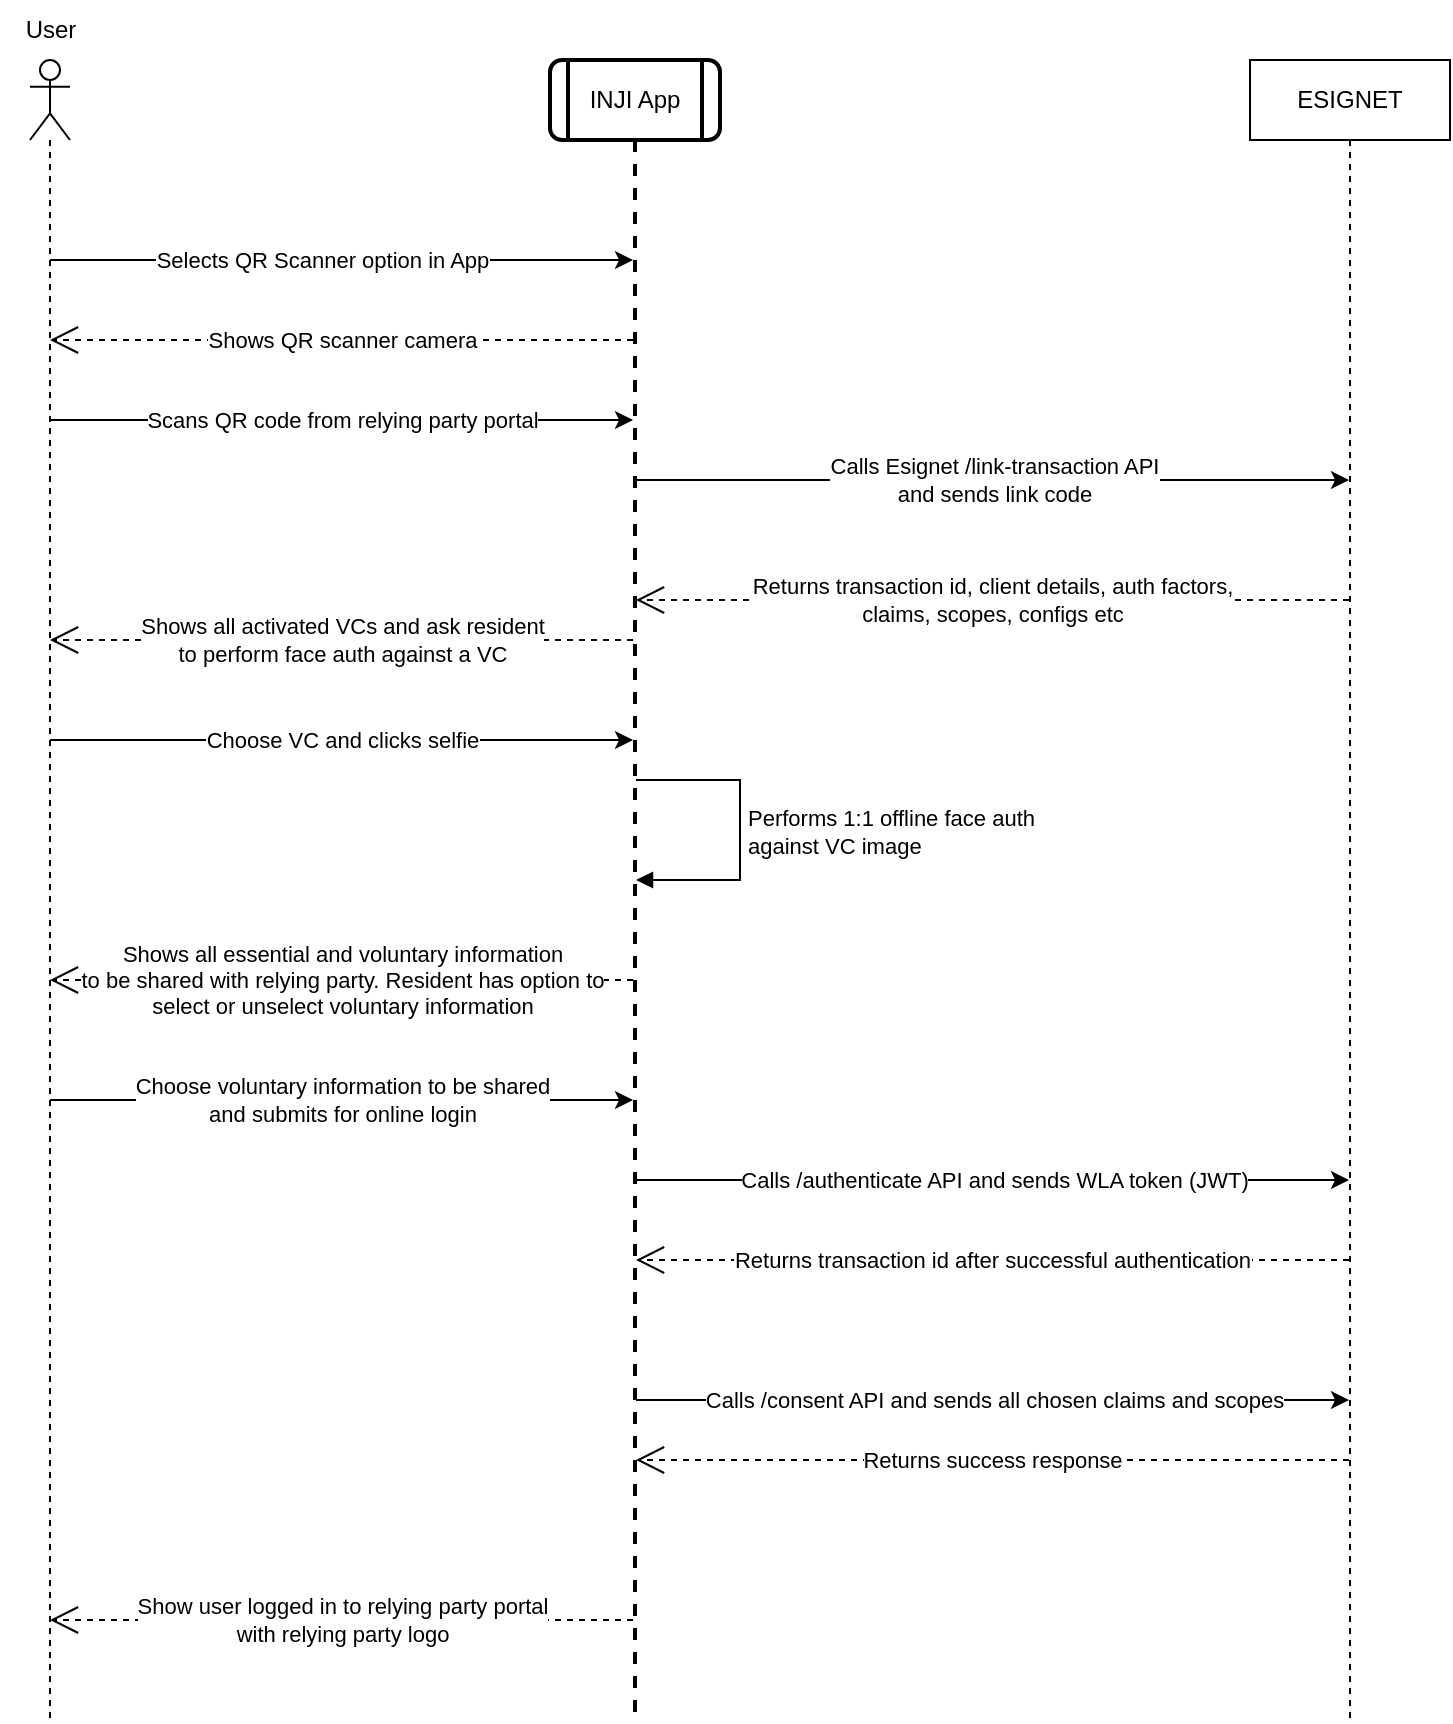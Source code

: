 <mxfile version="21.0.6" type="device"><diagram name="Page-1" id="2YBvvXClWsGukQMizWep"><mxGraphModel dx="984" dy="589" grid="1" gridSize="10" guides="1" tooltips="1" connect="1" arrows="1" fold="1" page="1" pageScale="1" pageWidth="850" pageHeight="1100" math="0" shadow="0"><root><mxCell id="0"/><mxCell id="1" parent="0"/><mxCell id="5p-cQJ673VyFYiMfOKw3-1" style="edgeStyle=elbowEdgeStyle;rounded=0;orthogonalLoop=1;jettySize=auto;html=1;elbow=vertical;curved=0;" edge="1" parent="1" source="O33Dg_AS-0g0KVgm5leG-6" target="O33Dg_AS-0g0KVgm5leG-10"><mxGeometry relative="1" as="geometry"><Array as="points"><mxPoint x="230" y="150"/></Array></mxGeometry></mxCell><mxCell id="5p-cQJ673VyFYiMfOKw3-2" value="Selects QR Scanner option in App" style="edgeLabel;html=1;align=center;verticalAlign=middle;resizable=0;points=[];" vertex="1" connectable="0" parent="5p-cQJ673VyFYiMfOKw3-1"><mxGeometry x="-0.072" y="1" relative="1" as="geometry"><mxPoint y="1" as="offset"/></mxGeometry></mxCell><mxCell id="5p-cQJ673VyFYiMfOKw3-4" value="Scans QR code from relying party portal" style="edgeStyle=elbowEdgeStyle;rounded=0;orthogonalLoop=1;jettySize=auto;html=1;elbow=vertical;curved=0;" edge="1" parent="1" source="O33Dg_AS-0g0KVgm5leG-6" target="O33Dg_AS-0g0KVgm5leG-10"><mxGeometry relative="1" as="geometry"><Array as="points"><mxPoint x="300" y="230"/></Array></mxGeometry></mxCell><mxCell id="5p-cQJ673VyFYiMfOKw3-9" value="Choose VC and clicks selfie" style="edgeStyle=elbowEdgeStyle;rounded=0;orthogonalLoop=1;jettySize=auto;html=1;elbow=vertical;curved=0;" edge="1" parent="1" source="O33Dg_AS-0g0KVgm5leG-6" target="O33Dg_AS-0g0KVgm5leG-10"><mxGeometry relative="1" as="geometry"><Array as="points"><mxPoint x="320" y="390"/></Array></mxGeometry></mxCell><mxCell id="5p-cQJ673VyFYiMfOKw3-13" value="Choose voluntary information to be shared&lt;br&gt;and submits for online login" style="edgeStyle=elbowEdgeStyle;rounded=0;orthogonalLoop=1;jettySize=auto;html=1;elbow=vertical;curved=0;" edge="1" parent="1" source="O33Dg_AS-0g0KVgm5leG-6" target="O33Dg_AS-0g0KVgm5leG-10"><mxGeometry relative="1" as="geometry"><Array as="points"><mxPoint x="300" y="570"/></Array></mxGeometry></mxCell><mxCell id="O33Dg_AS-0g0KVgm5leG-6" value="" style="shape=umlLifeline;perimeter=lifelinePerimeter;whiteSpace=wrap;html=1;container=1;dropTarget=0;collapsible=0;recursiveResize=0;outlineConnect=0;portConstraint=eastwest;newEdgeStyle={&quot;edgeStyle&quot;:&quot;elbowEdgeStyle&quot;,&quot;elbow&quot;:&quot;vertical&quot;,&quot;curved&quot;:0,&quot;rounded&quot;:0};participant=umlActor;fontStyle=0" parent="1" vertex="1"><mxGeometry x="100" y="50" width="20" height="830" as="geometry"/></mxCell><mxCell id="O33Dg_AS-0g0KVgm5leG-8" value="User" style="text;html=1;align=center;verticalAlign=middle;resizable=0;points=[];autosize=1;strokeColor=none;fillColor=none;" parent="1" vertex="1"><mxGeometry x="85" y="20" width="50" height="30" as="geometry"/></mxCell><mxCell id="5p-cQJ673VyFYiMfOKw3-3" value="Shows QR scanner camera" style="edgeStyle=elbowEdgeStyle;rounded=1;orthogonalLoop=1;jettySize=auto;html=1;elbow=vertical;curved=0;endArrow=open;endSize=12;dashed=1;" edge="1" parent="1" source="O33Dg_AS-0g0KVgm5leG-10" target="O33Dg_AS-0g0KVgm5leG-6"><mxGeometry relative="1" as="geometry"><Array as="points"><mxPoint x="220" y="190"/></Array></mxGeometry></mxCell><mxCell id="5p-cQJ673VyFYiMfOKw3-6" value="Calls Esignet&amp;nbsp;/link-transaction API&lt;br&gt;and sends link code" style="edgeStyle=elbowEdgeStyle;rounded=0;orthogonalLoop=1;jettySize=auto;html=1;elbow=vertical;curved=0;" edge="1" parent="1" source="O33Dg_AS-0g0KVgm5leG-10" target="O33Dg_AS-0g0KVgm5leG-20"><mxGeometry relative="1" as="geometry"><Array as="points"><mxPoint x="500" y="260"/><mxPoint x="650" y="270"/></Array></mxGeometry></mxCell><mxCell id="5p-cQJ673VyFYiMfOKw3-8" value="Shows all activated VCs and ask resident&lt;br&gt;to perform face auth against a VC" style="edgeStyle=elbowEdgeStyle;rounded=1;orthogonalLoop=1;jettySize=auto;html=1;elbow=vertical;curved=0;endArrow=open;endSize=12;dashed=1;" edge="1" parent="1" source="O33Dg_AS-0g0KVgm5leG-10" target="O33Dg_AS-0g0KVgm5leG-6"><mxGeometry relative="1" as="geometry"><Array as="points"><mxPoint x="180" y="340"/></Array></mxGeometry></mxCell><mxCell id="5p-cQJ673VyFYiMfOKw3-12" value="Shows all essential and voluntary information&lt;br&gt;to be shared with relying party. Resident has option to &lt;br&gt;select or unselect voluntary information" style="edgeStyle=elbowEdgeStyle;rounded=1;orthogonalLoop=1;jettySize=auto;html=1;elbow=vertical;curved=0;endArrow=open;endSize=12;dashed=1;" edge="1" parent="1" source="O33Dg_AS-0g0KVgm5leG-10" target="O33Dg_AS-0g0KVgm5leG-6"><mxGeometry relative="1" as="geometry"><Array as="points"><mxPoint x="230" y="510"/></Array></mxGeometry></mxCell><mxCell id="5p-cQJ673VyFYiMfOKw3-14" value="Calls&amp;nbsp;/authenticate API and sends WLA token (JWT)" style="edgeStyle=elbowEdgeStyle;rounded=0;orthogonalLoop=1;jettySize=auto;html=1;elbow=vertical;curved=0;" edge="1" parent="1" source="O33Dg_AS-0g0KVgm5leG-10" target="O33Dg_AS-0g0KVgm5leG-20"><mxGeometry relative="1" as="geometry"><Array as="points"><mxPoint x="470" y="610"/><mxPoint x="700" y="630"/></Array></mxGeometry></mxCell><mxCell id="5p-cQJ673VyFYiMfOKw3-15" value="Calls /consent API and sends all chosen claims and scopes" style="edgeStyle=elbowEdgeStyle;rounded=0;orthogonalLoop=1;jettySize=auto;html=1;elbow=vertical;curved=0;" edge="1" parent="1" source="O33Dg_AS-0g0KVgm5leG-10" target="O33Dg_AS-0g0KVgm5leG-20"><mxGeometry relative="1" as="geometry"><Array as="points"><mxPoint x="690" y="720"/></Array></mxGeometry></mxCell><mxCell id="5p-cQJ673VyFYiMfOKw3-18" value="Show user logged in to relying party portal&lt;br&gt;with relying party logo" style="edgeStyle=elbowEdgeStyle;rounded=1;orthogonalLoop=1;jettySize=auto;html=1;elbow=vertical;curved=0;endArrow=open;endSize=12;dashed=1;" edge="1" parent="1" source="O33Dg_AS-0g0KVgm5leG-10" target="O33Dg_AS-0g0KVgm5leG-6"><mxGeometry relative="1" as="geometry"><Array as="points"><mxPoint x="170" y="830"/></Array></mxGeometry></mxCell><mxCell id="O33Dg_AS-0g0KVgm5leG-10" value="INJI App" style="shape=umlLifeline;perimeter=lifelinePerimeter;whiteSpace=wrap;html=1;container=1;dropTarget=0;collapsible=0;recursiveResize=0;outlineConnect=0;portConstraint=eastwest;newEdgeStyle={&quot;edgeStyle&quot;:&quot;elbowEdgeStyle&quot;,&quot;elbow&quot;:&quot;vertical&quot;,&quot;curved&quot;:0,&quot;rounded&quot;:0};participant=process;verticalAlign=middle;strokeColor=default;shadow=0;dashed=0;strokeWidth=2;labelBackgroundColor=#ffffff;fillColor=default;fontColor=default;sketch=0;gradientColor=none;fontStyle=0;rounded=1;" parent="1" vertex="1"><mxGeometry x="360" y="50" width="85" height="830" as="geometry"/></mxCell><mxCell id="5p-cQJ673VyFYiMfOKw3-7" value="Returns transaction id, client details, auth factors,&lt;br&gt;claims, scopes, configs etc" style="edgeStyle=elbowEdgeStyle;rounded=1;orthogonalLoop=1;jettySize=auto;html=1;elbow=vertical;curved=0;endArrow=open;endSize=12;dashed=1;" edge="1" parent="1" source="O33Dg_AS-0g0KVgm5leG-20" target="O33Dg_AS-0g0KVgm5leG-10"><mxGeometry relative="1" as="geometry"><Array as="points"><mxPoint x="530" y="320"/></Array></mxGeometry></mxCell><mxCell id="5p-cQJ673VyFYiMfOKw3-16" value="Returns transaction id after successful authentication" style="edgeStyle=elbowEdgeStyle;rounded=1;orthogonalLoop=1;jettySize=auto;html=1;elbow=vertical;curved=0;endArrow=open;endSize=12;dashed=1;" edge="1" parent="1" source="O33Dg_AS-0g0KVgm5leG-20" target="O33Dg_AS-0g0KVgm5leG-10"><mxGeometry relative="1" as="geometry"><Array as="points"><mxPoint x="480" y="650"/><mxPoint x="570" y="660"/></Array></mxGeometry></mxCell><mxCell id="5p-cQJ673VyFYiMfOKw3-17" value="Returns success response" style="edgeStyle=elbowEdgeStyle;rounded=1;orthogonalLoop=1;jettySize=auto;html=1;elbow=vertical;curved=0;endArrow=open;endSize=12;dashed=1;" edge="1" parent="1" source="O33Dg_AS-0g0KVgm5leG-20" target="O33Dg_AS-0g0KVgm5leG-10"><mxGeometry relative="1" as="geometry"><Array as="points"><mxPoint x="510" y="750"/></Array></mxGeometry></mxCell><mxCell id="O33Dg_AS-0g0KVgm5leG-20" value="ESIGNET" style="shape=umlLifeline;perimeter=lifelinePerimeter;whiteSpace=wrap;html=1;container=1;dropTarget=0;collapsible=0;recursiveResize=0;outlineConnect=0;portConstraint=eastwest;newEdgeStyle={&quot;edgeStyle&quot;:&quot;elbowEdgeStyle&quot;,&quot;elbow&quot;:&quot;vertical&quot;,&quot;curved&quot;:0,&quot;rounded&quot;:0};" parent="1" vertex="1"><mxGeometry x="710" y="50" width="100" height="830" as="geometry"/></mxCell><mxCell id="5p-cQJ673VyFYiMfOKw3-11" value="Performs 1:1 offline face auth&amp;nbsp;&lt;br&gt;against VC image" style="html=1;align=left;spacingLeft=2;endArrow=block;rounded=0;edgeStyle=orthogonalEdgeStyle;curved=0;rounded=0;" edge="1" target="O33Dg_AS-0g0KVgm5leG-10" parent="1" source="O33Dg_AS-0g0KVgm5leG-10"><mxGeometry x="0.006" relative="1" as="geometry"><mxPoint x="410" y="410" as="sourcePoint"/><Array as="points"><mxPoint x="455" y="410"/><mxPoint x="455" y="460"/></Array><mxPoint as="offset"/></mxGeometry></mxCell></root></mxGraphModel></diagram></mxfile>